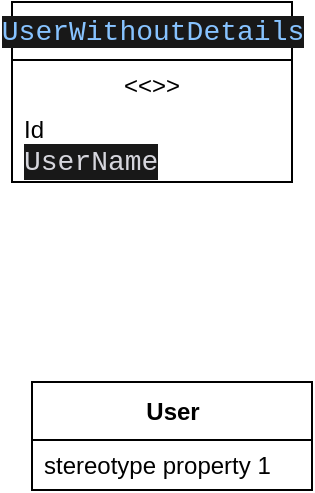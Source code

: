 <mxfile>
    <diagram id="kjqwGB3sROxfLEOw5SlI" name="User">
        <mxGraphModel dx="711" dy="934" grid="1" gridSize="10" guides="1" tooltips="1" connect="1" arrows="1" fold="1" page="1" pageScale="1" pageWidth="3300" pageHeight="4681" math="0" shadow="0">
            <root>
                <mxCell id="0"/>
                <mxCell id="1" parent="0"/>
                <mxCell id="2Hx9XVn4vdOJaAWrTyBz-1" value="User" style="swimlane;fontStyle=1;align=center;verticalAlign=middle;childLayout=stackLayout;horizontal=1;startSize=29;horizontalStack=0;resizeParent=1;resizeParentMax=0;resizeLast=0;collapsible=0;marginBottom=0;html=1;" parent="1" vertex="1">
                    <mxGeometry x="290" y="480" width="140" height="54" as="geometry"/>
                </mxCell>
                <mxCell id="2Hx9XVn4vdOJaAWrTyBz-2" value="stereotype property 1" style="text;html=1;strokeColor=none;fillColor=none;align=left;verticalAlign=middle;spacingLeft=4;spacingRight=4;overflow=hidden;rotatable=0;points=[[0,0.5],[1,0.5]];portConstraint=eastwest;" parent="2Hx9XVn4vdOJaAWrTyBz-1" vertex="1">
                    <mxGeometry y="29" width="140" height="25" as="geometry"/>
                </mxCell>
                <mxCell id="r6K45a8AbU5zm_etBLaT-1" value="&lt;span style=&quot;color: rgb(135, 195, 255); font-family: Consolas, &amp;quot;Courier New&amp;quot;, monospace; font-size: 14px; font-weight: 400; background-color: rgb(24, 24, 24);&quot;&gt;UserWithoutDetails&lt;/span&gt;" style="swimlane;fontStyle=1;align=center;verticalAlign=middle;childLayout=stackLayout;horizontal=1;startSize=29;horizontalStack=0;resizeParent=1;resizeParentMax=0;resizeLast=0;collapsible=0;marginBottom=0;html=1;" parent="1" vertex="1">
                    <mxGeometry x="280" y="290" width="140" height="90" as="geometry"/>
                </mxCell>
                <mxCell id="r6K45a8AbU5zm_etBLaT-2" value="&amp;lt;&amp;lt;&amp;gt;&amp;gt;" style="text;html=1;strokeColor=none;fillColor=none;align=center;verticalAlign=middle;spacingLeft=4;spacingRight=4;overflow=hidden;rotatable=0;points=[[0,0.5],[1,0.5]];portConstraint=eastwest;" parent="r6K45a8AbU5zm_etBLaT-1" vertex="1">
                    <mxGeometry y="29" width="140" height="25" as="geometry"/>
                </mxCell>
                <mxCell id="r6K45a8AbU5zm_etBLaT-3" value="Id&lt;br&gt;&lt;div style=&quot;color: rgb(214, 214, 221); background-color: rgb(24, 24, 24); font-family: Consolas, &amp;quot;Courier New&amp;quot;, monospace; font-size: 14px; line-height: 19px;&quot;&gt;UserName&lt;/div&gt;" style="text;html=1;strokeColor=none;fillColor=none;align=left;verticalAlign=middle;spacingLeft=4;spacingRight=4;overflow=hidden;rotatable=0;points=[[0,0.5],[1,0.5]];portConstraint=eastwest;" parent="r6K45a8AbU5zm_etBLaT-1" vertex="1">
                    <mxGeometry y="54" width="140" height="36" as="geometry"/>
                </mxCell>
            </root>
        </mxGraphModel>
    </diagram>
    <diagram id="a_t1gDNRHsaz_FpNm2xl" name="Organization">
        <mxGraphModel dx="763" dy="669" grid="1" gridSize="10" guides="1" tooltips="1" connect="1" arrows="1" fold="1" page="1" pageScale="1" pageWidth="3300" pageHeight="4681" math="0" shadow="0">
            <root>
                <mxCell id="0"/>
                <mxCell id="1" parent="0"/>
                <mxCell id="19" value="&lt;div style=&quot;color: rgb(214, 214, 221); background-color: rgb(24, 24, 24); font-family: Consolas, &amp;quot;Courier New&amp;quot;, monospace; font-weight: normal; font-size: 14px; line-height: 19px;&quot;&gt;&lt;span style=&quot;color: #87c3ff;&quot;&gt;OrganizationMembershipManager&lt;/span&gt;&lt;/div&gt;" style="swimlane;fontStyle=1;align=center;verticalAlign=middle;childLayout=stackLayout;horizontal=1;startSize=29;horizontalStack=0;resizeParent=1;resizeParentMax=0;resizeLast=0;collapsible=0;marginBottom=0;html=1;" parent="1" vertex="1">
                    <mxGeometry x="610" y="350" width="160" height="80" as="geometry"/>
                </mxCell>
                <mxCell id="20" value="&lt;div style=&quot;color: rgb(214, 214, 221); background-color: rgb(24, 24, 24); font-family: Consolas, &amp;quot;Courier New&amp;quot;, monospace; font-size: 14px; line-height: 19px;&quot;&gt;&lt;span style=&quot;color: #efb080;&quot;&gt;JoinAsync&lt;/span&gt;&lt;/div&gt;&lt;div style=&quot;color: rgb(214, 214, 221); background-color: rgb(24, 24, 24); font-family: Consolas, &amp;quot;Courier New&amp;quot;, monospace; font-size: 14px; line-height: 19px;&quot;&gt;&lt;div style=&quot;line-height: 19px;&quot;&gt;&lt;span style=&quot;color: #efb080;&quot;&gt;IsJoinedAsync&lt;/span&gt;&lt;/div&gt;&lt;/div&gt;" style="text;html=1;strokeColor=none;fillColor=none;align=left;verticalAlign=middle;spacingLeft=4;spacingRight=4;overflow=hidden;rotatable=0;points=[[0,0.5],[1,0.5]];portConstraint=eastwest;" parent="19" vertex="1">
                    <mxGeometry y="29" width="160" height="51" as="geometry"/>
                </mxCell>
                <mxCell id="xOTYMeT0zOCIHmv7LB-7-32" value="&lt;span style=&quot;color: rgb(135, 195, 255); font-family: Consolas, &amp;quot;Courier New&amp;quot;, monospace; font-size: 14px; font-weight: 400; background-color: rgb(24, 24, 24);&quot;&gt;OrganizationManager&lt;/span&gt;" style="swimlane;fontStyle=1;align=center;verticalAlign=middle;childLayout=stackLayout;horizontal=1;startSize=29;horizontalStack=0;resizeParent=1;resizeParentMax=0;resizeLast=0;collapsible=0;marginBottom=0;html=1;" parent="1" vertex="1">
                    <mxGeometry x="360" y="351" width="140" height="79" as="geometry"/>
                </mxCell>
                <mxCell id="xOTYMeT0zOCIHmv7LB-7-33" value="&amp;lt;&amp;lt;&lt;span style=&quot;color: rgb(239, 176, 128); background-color: rgb(24, 24, 24); font-family: Consolas, &amp;quot;Courier New&amp;quot;, monospace; font-size: 14px;&quot;&gt;DomainService&lt;/span&gt;&lt;span style=&quot;background-color: initial;&quot;&gt;&amp;gt;&amp;gt;&lt;/span&gt;" style="text;html=1;strokeColor=none;fillColor=none;align=center;verticalAlign=middle;spacingLeft=4;spacingRight=4;overflow=hidden;rotatable=0;points=[[0,0.5],[1,0.5]];portConstraint=eastwest;" parent="xOTYMeT0zOCIHmv7LB-7-32" vertex="1">
                    <mxGeometry y="29" width="140" height="25" as="geometry"/>
                </mxCell>
                <mxCell id="xOTYMeT0zOCIHmv7LB-7-34" value="&lt;span style=&quot;color: rgb(239, 176, 128); font-family: Consolas, &amp;quot;Courier New&amp;quot;, monospace; font-size: 14px; background-color: rgb(24, 24, 24);&quot;&gt;CreateAsync&lt;/span&gt;" style="text;html=1;strokeColor=none;fillColor=none;align=left;verticalAlign=middle;spacingLeft=4;spacingRight=4;overflow=hidden;rotatable=0;points=[[0,0.5],[1,0.5]];portConstraint=eastwest;" parent="xOTYMeT0zOCIHmv7LB-7-32" vertex="1">
                    <mxGeometry y="54" width="140" height="25" as="geometry"/>
                </mxCell>
                <mxCell id="xOTYMeT0zOCIHmv7LB-7-35" value="&lt;span style=&quot;color: rgb(239, 176, 128); font-family: Consolas, &amp;quot;Courier New&amp;quot;, monospace; font-size: 14px; font-weight: 400; background-color: rgb(24, 24, 24);&quot;&gt;Organization&lt;/span&gt;" style="swimlane;fontStyle=1;align=center;verticalAlign=middle;childLayout=stackLayout;horizontal=1;startSize=29;horizontalStack=0;resizeParent=1;resizeParentMax=0;resizeLast=0;collapsible=0;marginBottom=0;html=1;" parent="1" vertex="1">
                    <mxGeometry x="320" y="650" width="240" height="100" as="geometry"/>
                </mxCell>
                <mxCell id="xOTYMeT0zOCIHmv7LB-7-36" value="&amp;lt;&amp;lt;&lt;span style=&quot;font-family: Consolas, &amp;quot;Courier New&amp;quot;, monospace; font-size: 14px; color: rgb(239, 176, 128);&quot;&gt;FullAuditedAggregateRoot&lt;/span&gt;&lt;span style=&quot;background-color: rgb(24, 24, 24); color: rgb(214, 214, 221); font-family: Consolas, &amp;quot;Courier New&amp;quot;, monospace; font-size: 14px;&quot;&gt;&amp;lt;&lt;/span&gt;&lt;span style=&quot;font-family: Consolas, &amp;quot;Courier New&amp;quot;, monospace; font-size: 14px; color: rgb(239, 176, 128);&quot;&gt;Guid&lt;/span&gt;&lt;span style=&quot;background-color: rgb(24, 24, 24); color: rgb(214, 214, 221); font-family: Consolas, &amp;quot;Courier New&amp;quot;, monospace; font-size: 14px;&quot;&gt;&amp;gt;&lt;/span&gt;&lt;span style=&quot;background-color: initial;&quot;&gt;&amp;gt;&amp;gt;&lt;/span&gt;" style="text;html=1;strokeColor=none;fillColor=none;align=center;verticalAlign=middle;spacingLeft=4;spacingRight=4;overflow=hidden;rotatable=0;points=[[0,0.5],[1,0.5]];portConstraint=eastwest;" parent="xOTYMeT0zOCIHmv7LB-7-35" vertex="1">
                    <mxGeometry y="29" width="240" height="25" as="geometry"/>
                </mxCell>
                <mxCell id="xOTYMeT0zOCIHmv7LB-7-37" value="&lt;div style=&quot;color: rgb(214, 214, 221); font-family: Consolas, &amp;quot;Courier New&amp;quot;, monospace; font-size: 14px; line-height: 19px;&quot;&gt;&lt;span style=&quot;color: rgb(239, 176, 128);&quot;&gt;Guid&lt;/span&gt;&amp;nbsp;OwnerUserId&lt;/div&gt;&lt;div style=&quot;color: rgb(214, 214, 221); font-family: Consolas, &amp;quot;Courier New&amp;quot;, monospace; font-size: 14px; line-height: 19px;&quot;&gt;&lt;div style=&quot;line-height: 19px;&quot;&gt;&lt;span style=&quot;color: rgb(239, 176, 128);&quot;&gt;OrganizationPlanType&lt;/span&gt;&amp;nbsp;PlanType&lt;/div&gt;&lt;/div&gt;" style="text;html=1;strokeColor=none;fillColor=none;align=left;verticalAlign=middle;spacingLeft=4;spacingRight=4;overflow=hidden;rotatable=0;points=[[0,0.5],[1,0.5]];portConstraint=eastwest;" parent="xOTYMeT0zOCIHmv7LB-7-35" vertex="1">
                    <mxGeometry y="54" width="240" height="46" as="geometry"/>
                </mxCell>
                <mxCell id="xOTYMeT0zOCIHmv7LB-7-38" value="&lt;span style=&quot;color: rgb(135, 195, 255); font-family: Consolas, &amp;quot;Courier New&amp;quot;, monospace; font-size: 14px; font-weight: 400; background-color: rgb(24, 24, 24);&quot;&gt;OrganizationMembershipChangedEventHandler&lt;/span&gt;" style="swimlane;fontStyle=1;align=center;verticalAlign=middle;childLayout=stackLayout;horizontal=1;startSize=29;horizontalStack=0;resizeParent=1;resizeParentMax=0;resizeLast=0;collapsible=0;marginBottom=0;html=1;" parent="1" vertex="1">
                    <mxGeometry x="290" y="500" width="280" height="79" as="geometry"/>
                </mxCell>
                <mxCell id="xOTYMeT0zOCIHmv7LB-7-39" value="&amp;lt;&amp;lt;&lt;span style=&quot;color: rgb(239, 176, 128); background-color: rgb(24, 24, 24); font-family: Consolas, &amp;quot;Courier New&amp;quot;, monospace; font-size: 14px;&quot;&gt;ITransientDependency&lt;/span&gt;&lt;span style=&quot;background-color: initial;&quot;&gt;&amp;gt;&amp;gt;&lt;/span&gt;" style="text;html=1;strokeColor=none;fillColor=none;align=center;verticalAlign=middle;spacingLeft=4;spacingRight=4;overflow=hidden;rotatable=0;points=[[0,0.5],[1,0.5]];portConstraint=eastwest;" parent="xOTYMeT0zOCIHmv7LB-7-38" vertex="1">
                    <mxGeometry y="29" width="280" height="25" as="geometry"/>
                </mxCell>
                <mxCell id="xOTYMeT0zOCIHmv7LB-7-40" value="stereotype property 1" style="text;html=1;strokeColor=none;fillColor=none;align=left;verticalAlign=middle;spacingLeft=4;spacingRight=4;overflow=hidden;rotatable=0;points=[[0,0.5],[1,0.5]];portConstraint=eastwest;" parent="xOTYMeT0zOCIHmv7LB-7-38" vertex="1">
                    <mxGeometry y="54" width="280" height="25" as="geometry"/>
                </mxCell>
                <mxCell id="xOTYMeT0zOCIHmv7LB-7-41" value="&lt;span style=&quot;color: rgb(135, 195, 255); font-family: Consolas, &amp;quot;Courier New&amp;quot;, monospace; font-size: 14px; font-weight: 400; background-color: rgb(24, 24, 24);&quot;&gt;OrganizationMembership&lt;/span&gt;" style="swimlane;fontStyle=1;align=center;verticalAlign=middle;childLayout=stackLayout;horizontal=1;startSize=29;horizontalStack=0;resizeParent=1;resizeParentMax=0;resizeLast=0;collapsible=0;marginBottom=0;html=1;" parent="1" vertex="1">
                    <mxGeometry x="630" y="650" width="190" height="100" as="geometry"/>
                </mxCell>
                <mxCell id="xOTYMeT0zOCIHmv7LB-7-42" value="&amp;lt;&amp;lt;&lt;span style=&quot;font-family: Consolas, &amp;quot;Courier New&amp;quot;, monospace; font-size: 14px; color: rgb(239, 176, 128);&quot;&gt;CreationAuditedAggregateRoot&lt;/span&gt;&lt;span style=&quot;background-color: rgb(24, 24, 24); color: rgb(214, 214, 221); font-family: Consolas, &amp;quot;Courier New&amp;quot;, monospace; font-size: 14px;&quot;&gt;&amp;lt;&lt;/span&gt;&lt;span style=&quot;font-family: Consolas, &amp;quot;Courier New&amp;quot;, monospace; font-size: 14px; color: rgb(239, 176, 128);&quot;&gt;Guid&lt;/span&gt;&lt;span style=&quot;background-color: rgb(24, 24, 24); color: rgb(214, 214, 221); font-family: Consolas, &amp;quot;Courier New&amp;quot;, monospace; font-size: 14px;&quot;&gt;&amp;gt;&lt;/span&gt;&lt;span style=&quot;background-color: initial;&quot;&gt;&amp;gt;&amp;gt;&lt;/span&gt;" style="text;html=1;strokeColor=none;fillColor=none;align=center;verticalAlign=middle;spacingLeft=4;spacingRight=4;overflow=hidden;rotatable=0;points=[[0,0.5],[1,0.5]];portConstraint=eastwest;" parent="xOTYMeT0zOCIHmv7LB-7-41" vertex="1">
                    <mxGeometry y="29" width="190" height="25" as="geometry"/>
                </mxCell>
                <mxCell id="xOTYMeT0zOCIHmv7LB-7-43" value="&lt;div style=&quot;color: rgb(214, 214, 221); background-color: rgb(24, 24, 24); font-family: Consolas, &amp;quot;Courier New&amp;quot;, monospace; font-size: 14px; line-height: 19px;&quot;&gt;OrganizationId&lt;/div&gt;&lt;div style=&quot;color: rgb(214, 214, 221); background-color: rgb(24, 24, 24); font-family: Consolas, &amp;quot;Courier New&amp;quot;, monospace; font-size: 14px; line-height: 19px;&quot;&gt;&lt;div style=&quot;line-height: 19px;&quot;&gt;UserId&lt;/div&gt;&lt;/div&gt;" style="text;html=1;strokeColor=none;fillColor=none;align=left;verticalAlign=middle;spacingLeft=4;spacingRight=4;overflow=hidden;rotatable=0;points=[[0,0.5],[1,0.5]];portConstraint=eastwest;" parent="xOTYMeT0zOCIHmv7LB-7-41" vertex="1">
                    <mxGeometry y="54" width="190" height="46" as="geometry"/>
                </mxCell>
                <mxCell id="xOTYMeT0zOCIHmv7LB-7-44" value="&lt;span style=&quot;color: rgb(135, 195, 255); font-family: Consolas, &amp;quot;Courier New&amp;quot;, monospace; font-size: 14px; font-weight: 400; background-color: rgb(24, 24, 24);&quot;&gt;OrganizationMemberWithDetails&lt;/span&gt;" style="swimlane;fontStyle=1;align=center;verticalAlign=middle;childLayout=stackLayout;horizontal=1;startSize=29;horizontalStack=0;resizeParent=1;resizeParentMax=0;resizeLast=0;collapsible=0;marginBottom=0;html=1;" parent="1" vertex="1">
                    <mxGeometry x="635" y="517.5" width="180" height="79" as="geometry"/>
                </mxCell>
                <mxCell id="xOTYMeT0zOCIHmv7LB-7-45" value="&amp;lt;&amp;lt;&lt;span style=&quot;font-family: Consolas, &amp;quot;Courier New&amp;quot;, monospace; font-size: 14px; color: rgb(239, 176, 128);&quot;&gt;Entity&lt;/span&gt;&lt;span style=&quot;background-color: rgb(24, 24, 24); color: rgb(214, 214, 221); font-family: Consolas, &amp;quot;Courier New&amp;quot;, monospace; font-size: 14px;&quot;&gt;&amp;lt;&lt;/span&gt;&lt;span style=&quot;font-family: Consolas, &amp;quot;Courier New&amp;quot;, monospace; font-size: 14px; color: rgb(239, 176, 128);&quot;&gt;Guid&lt;/span&gt;&lt;span style=&quot;background-color: rgb(24, 24, 24); color: rgb(214, 214, 221); font-family: Consolas, &amp;quot;Courier New&amp;quot;, monospace; font-size: 14px;&quot;&gt;&amp;gt;&lt;/span&gt;&lt;span style=&quot;background-color: initial;&quot;&gt;&amp;gt;&amp;gt;&lt;/span&gt;" style="text;html=1;strokeColor=none;fillColor=none;align=center;verticalAlign=middle;spacingLeft=4;spacingRight=4;overflow=hidden;rotatable=0;points=[[0,0.5],[1,0.5]];portConstraint=eastwest;" parent="xOTYMeT0zOCIHmv7LB-7-44" vertex="1">
                    <mxGeometry y="29" width="180" height="25" as="geometry"/>
                </mxCell>
                <mxCell id="xOTYMeT0zOCIHmv7LB-7-46" value="stereotype property 1" style="text;html=1;strokeColor=none;fillColor=none;align=left;verticalAlign=middle;spacingLeft=4;spacingRight=4;overflow=hidden;rotatable=0;points=[[0,0.5],[1,0.5]];portConstraint=eastwest;" parent="xOTYMeT0zOCIHmv7LB-7-44" vertex="1">
                    <mxGeometry y="54" width="180" height="25" as="geometry"/>
                </mxCell>
                <mxCell id="xOTYMeT0zOCIHmv7LB-7-48" value="&lt;span style=&quot;color: rgb(239, 176, 128); font-family: Consolas, &amp;quot;Courier New&amp;quot;, monospace; font-size: 14px; font-weight: 400; background-color: rgb(24, 24, 24);&quot;&gt;IOrganizationMembershipRepository&lt;/span&gt;" style="swimlane;fontStyle=1;align=center;verticalAlign=middle;childLayout=stackLayout;horizontal=1;startSize=29;horizontalStack=0;resizeParent=1;resizeParentMax=0;resizeLast=0;collapsible=0;marginBottom=0;html=1;" parent="1" vertex="1">
                    <mxGeometry x="520" y="950" width="140" height="79" as="geometry"/>
                </mxCell>
                <mxCell id="xOTYMeT0zOCIHmv7LB-7-49" value="&amp;lt;&amp;lt;&lt;span style=&quot;font-family: Consolas, &amp;quot;Courier New&amp;quot;, monospace; font-size: 14px; color: rgb(239, 176, 128);&quot;&gt;IRepository&lt;/span&gt;&lt;span style=&quot;background-color: rgb(24, 24, 24); color: rgb(214, 214, 221); font-family: Consolas, &amp;quot;Courier New&amp;quot;, monospace; font-size: 14px;&quot;&gt;&amp;lt;&lt;/span&gt;&lt;span style=&quot;font-family: Consolas, &amp;quot;Courier New&amp;quot;, monospace; font-size: 14px; color: rgb(239, 176, 128);&quot;&gt;OrganizationMembership&lt;/span&gt;&lt;span style=&quot;background-color: rgb(24, 24, 24); color: rgb(214, 214, 221); font-family: Consolas, &amp;quot;Courier New&amp;quot;, monospace; font-size: 14px;&quot;&gt;, &lt;/span&gt;&lt;span style=&quot;font-family: Consolas, &amp;quot;Courier New&amp;quot;, monospace; font-size: 14px; color: rgb(239, 176, 128);&quot;&gt;Guid&lt;/span&gt;&lt;span style=&quot;background-color: rgb(24, 24, 24); color: rgb(214, 214, 221); font-family: Consolas, &amp;quot;Courier New&amp;quot;, monospace; font-size: 14px;&quot;&gt;&amp;gt;&lt;/span&gt;&lt;span style=&quot;background-color: initial;&quot;&gt;&amp;gt;&amp;gt;&lt;/span&gt;" style="text;html=1;strokeColor=none;fillColor=none;align=center;verticalAlign=middle;spacingLeft=4;spacingRight=4;overflow=hidden;rotatable=0;points=[[0,0.5],[1,0.5]];portConstraint=eastwest;" parent="xOTYMeT0zOCIHmv7LB-7-48" vertex="1">
                    <mxGeometry y="29" width="140" height="25" as="geometry"/>
                </mxCell>
                <mxCell id="xOTYMeT0zOCIHmv7LB-7-50" value="&lt;div style=&quot;color: rgb(214, 214, 221); background-color: rgb(24, 24, 24); font-family: Consolas, &amp;quot;Courier New&amp;quot;, monospace; font-size: 14px; line-height: 19px;&quot;&gt;&lt;span style=&quot;color: rgb(239, 176, 128);&quot;&gt;GetMemberListAsync&lt;/span&gt;&lt;/div&gt;&lt;div&gt;&lt;span style=&quot;color: rgb(239, 176, 128);&quot;&gt;&lt;br&gt;&lt;/span&gt;&lt;/div&gt;" style="text;html=1;strokeColor=none;fillColor=none;align=left;verticalAlign=middle;spacingLeft=4;spacingRight=4;overflow=hidden;rotatable=0;points=[[0,0.5],[1,0.5]];portConstraint=eastwest;" parent="xOTYMeT0zOCIHmv7LB-7-48" vertex="1">
                    <mxGeometry y="54" width="140" height="25" as="geometry"/>
                </mxCell>
                <mxCell id="pucY9gG1MF8T4s6Rqlj4-20" value="&lt;div style=&quot;color: rgb(214, 214, 221); background-color: rgb(24, 24, 24); font-family: Consolas, &amp;quot;Courier New&amp;quot;, monospace; font-weight: normal; font-size: 14px; line-height: 19px;&quot;&gt;&lt;div style=&quot;line-height: 19px;&quot;&gt;&lt;span style=&quot;color: #efb080;&quot;&gt;IOrganizationAppService&lt;/span&gt;&lt;/div&gt;&lt;/div&gt;" style="swimlane;fontStyle=1;align=center;verticalAlign=middle;childLayout=stackLayout;horizontal=1;startSize=29;horizontalStack=0;resizeParent=1;resizeParentMax=0;resizeLast=0;collapsible=0;marginBottom=0;html=1;" parent="1" vertex="1">
                    <mxGeometry y="60" width="670" height="210" as="geometry"/>
                </mxCell>
                <mxCell id="pucY9gG1MF8T4s6Rqlj4-21" value="&amp;lt;&amp;lt;&lt;span style=&quot;color: rgb(239, 176, 128); background-color: rgb(24, 24, 24); font-family: Consolas, &amp;quot;Courier New&amp;quot;, monospace; font-size: 14px;&quot;&gt;IApplicationService&lt;/span&gt;&lt;span style=&quot;background-color: initial;&quot;&gt;&amp;gt;&amp;gt;&lt;/span&gt;" style="text;html=1;strokeColor=none;fillColor=none;align=center;verticalAlign=middle;spacingLeft=4;spacingRight=4;overflow=hidden;rotatable=0;points=[[0,0.5],[1,0.5]];portConstraint=eastwest;" parent="pucY9gG1MF8T4s6Rqlj4-20" vertex="1">
                    <mxGeometry y="29" width="670" height="25" as="geometry"/>
                </mxCell>
                <mxCell id="pucY9gG1MF8T4s6Rqlj4-22" value="&lt;div style=&quot;color: rgb(214, 214, 221); background-color: rgb(24, 24, 24); font-family: Consolas, &amp;quot;Courier New&amp;quot;, monospace; font-size: 14px; line-height: 19px;&quot;&gt;&lt;div&gt;&lt;span style=&quot;color: #efb080;&quot;&gt;Task&lt;/span&gt;&amp;lt;&lt;span style=&quot;color: #efb080;&quot;&gt;OrganizationDto&lt;/span&gt;&amp;gt; &lt;span style=&quot;color: #efb080;&quot;&gt;CreateAsync&lt;/span&gt;(&lt;span style=&quot;color: #efb080;&quot;&gt;CreateOrganizationDto&lt;/span&gt; input);&lt;/div&gt;&lt;div&gt;&lt;span style=&quot;color: #efb080;&quot;&gt;Task&lt;/span&gt;&amp;lt;&lt;span style=&quot;color: #efb080;&quot;&gt;PagedResultDto&lt;/span&gt;&amp;lt;&lt;span style=&quot;color: #efb080;&quot;&gt;OrganizationInListDto&lt;/span&gt;&amp;gt;&amp;gt; &lt;span style=&quot;color: #efb080;&quot;&gt;GetListAsync&lt;/span&gt;(&lt;span style=&quot;color: #efb080;&quot;&gt;OrganizationListFilterDto&lt;/span&gt; input);&lt;/div&gt;&lt;div&gt;&lt;span style=&quot;color: #efb080;&quot;&gt;Task&lt;/span&gt;&amp;lt;&lt;span style=&quot;color: #efb080;&quot;&gt;OrganizationProfileDto&lt;/span&gt;&amp;gt; &lt;span style=&quot;color: #efb080;&quot;&gt;GetProfileAsync&lt;/span&gt;(&lt;span style=&quot;color: #83d6c5;&quot;&gt;string&lt;/span&gt; name);&lt;/div&gt;&lt;div&gt;&lt;span style=&quot;color: #efb080;&quot;&gt;Task&lt;/span&gt;&amp;lt;&lt;span style=&quot;color: #efb080;&quot;&gt;ListResultDto&lt;/span&gt;&amp;lt;&lt;span style=&quot;color: #efb080;&quot;&gt;OrganizationInListDto&lt;/span&gt;&amp;gt;&amp;gt; &lt;span style=&quot;color: #efb080;&quot;&gt;GetOrganizationsByUserIdAsync&lt;/span&gt;(&lt;span style=&quot;color: #efb080;&quot;&gt;Guid&lt;/span&gt; userId);&lt;/div&gt;&lt;div&gt;&lt;span style=&quot;color: #efb080;&quot;&gt;Task&lt;/span&gt;&amp;lt;&lt;span style=&quot;color: #83d6c5;&quot;&gt;bool&lt;/span&gt;&amp;gt; &lt;span style=&quot;color: #efb080;&quot;&gt;IsOrganizationOwnerAsync&lt;/span&gt;(&lt;span style=&quot;color: #efb080;&quot;&gt;Guid&lt;/span&gt; organizationId);&lt;/div&gt;&lt;div&gt;&lt;span style=&quot;color: #efb080;&quot;&gt;Task&lt;/span&gt; &lt;span style=&quot;color: #efb080;&quot;&gt;UpdateAsync&lt;/span&gt;(&lt;span style=&quot;color: #efb080;&quot;&gt;Guid&lt;/span&gt; id, &lt;span style=&quot;color: #efb080;&quot;&gt;UpdateOrganizationDto&lt;/span&gt; input);&lt;/div&gt;&lt;div&gt;&lt;span style=&quot;color: #efb080;&quot;&gt;Task&lt;/span&gt;&amp;lt;&lt;span style=&quot;color: #efb080;&quot;&gt;IRemoteStreamContent&lt;/span&gt;&amp;gt; &lt;span style=&quot;color: #efb080;&quot;&gt;GetProfilePictureAsync&lt;/span&gt;(&lt;span style=&quot;color: #efb080;&quot;&gt;Guid&lt;/span&gt; id);&amp;nbsp; &amp;nbsp; &amp;nbsp; &amp;nbsp;&lt;/div&gt;&lt;div&gt;&lt;span style=&quot;color: #efb080;&quot;&gt;Task&lt;/span&gt;&amp;lt;&lt;span style=&quot;color: #efb080;&quot;&gt;List&lt;/span&gt;&amp;lt;&lt;span style=&quot;color: #efb080;&quot;&gt;PlanInfoDefinitionDto&lt;/span&gt;&amp;gt;&amp;gt; &lt;span style=&quot;color: #efb080;&quot;&gt;GetPlanInfosAsync&lt;/span&gt;();&lt;/div&gt;&lt;/div&gt;" style="text;html=1;strokeColor=none;fillColor=none;align=left;verticalAlign=middle;spacingLeft=4;spacingRight=4;overflow=hidden;rotatable=0;points=[[0,0.5],[1,0.5]];portConstraint=eastwest;" parent="pucY9gG1MF8T4s6Rqlj4-20" vertex="1">
                    <mxGeometry y="54" width="670" height="156" as="geometry"/>
                </mxCell>
                <mxCell id="pucY9gG1MF8T4s6Rqlj4-23" value="&lt;div style=&quot;color: rgb(214, 214, 221); background-color: rgb(24, 24, 24); font-family: Consolas, &amp;quot;Courier New&amp;quot;, monospace; font-weight: normal; font-size: 14px; line-height: 19px;&quot;&gt;&lt;span style=&quot;color: #efb080;&quot;&gt;IOrganizationMembershipAppService&lt;/span&gt;&lt;/div&gt;" style="swimlane;fontStyle=1;align=center;verticalAlign=middle;childLayout=stackLayout;horizontal=1;startSize=29;horizontalStack=0;resizeParent=1;resizeParentMax=0;resizeLast=0;collapsible=0;marginBottom=0;html=1;" parent="1" vertex="1">
                    <mxGeometry x="800" y="114" width="440" height="150" as="geometry"/>
                </mxCell>
                <mxCell id="pucY9gG1MF8T4s6Rqlj4-24" value="&amp;lt;&amp;lt;&lt;span style=&quot;color: rgb(239, 176, 128); background-color: rgb(24, 24, 24); font-family: Consolas, &amp;quot;Courier New&amp;quot;, monospace; font-size: 14px;&quot;&gt;IApplicationService&lt;/span&gt;&lt;span style=&quot;background-color: initial;&quot;&gt;&amp;gt;&amp;gt;&lt;/span&gt;" style="text;html=1;strokeColor=none;fillColor=none;align=center;verticalAlign=middle;spacingLeft=4;spacingRight=4;overflow=hidden;rotatable=0;points=[[0,0.5],[1,0.5]];portConstraint=eastwest;" parent="pucY9gG1MF8T4s6Rqlj4-23" vertex="1">
                    <mxGeometry y="29" width="440" height="25" as="geometry"/>
                </mxCell>
                <mxCell id="pucY9gG1MF8T4s6Rqlj4-25" value="&lt;div style=&quot;color: rgb(214, 214, 221); background-color: rgb(24, 24, 24); font-family: Consolas, &amp;quot;Courier New&amp;quot;, monospace; font-size: 14px; line-height: 19px;&quot;&gt;&lt;div&gt;&lt;span style=&quot;color: #efb080;&quot;&gt;Task&lt;/span&gt; &lt;span style=&quot;color: #efb080;&quot;&gt;JoinAsync&lt;/span&gt;(&lt;span style=&quot;color: #efb080;&quot;&gt;Guid&lt;/span&gt; organizationId);&lt;/div&gt;&lt;div&gt;&lt;span style=&quot;color: #efb080;&quot;&gt;Task&lt;/span&gt; &lt;span style=&quot;color: #efb080;&quot;&gt;LeaveAsync&lt;/span&gt;(&lt;span style=&quot;color: #efb080;&quot;&gt;Guid&lt;/span&gt; organizationId);&lt;/div&gt;&lt;div&gt;&lt;span style=&quot;color: #efb080;&quot;&gt;Task&lt;/span&gt;&amp;lt;&lt;span style=&quot;color: #83d6c5;&quot;&gt;bool&lt;/span&gt;&amp;gt; &lt;span style=&quot;color: #efb080;&quot;&gt;IsJoinedAsync&lt;/span&gt;(&lt;span style=&quot;color: #efb080;&quot;&gt;Guid&lt;/span&gt; organizationId);&lt;/div&gt;&lt;div&gt;&lt;span style=&quot;color: #efb080;&quot;&gt;Task&lt;/span&gt;&amp;lt;&lt;span style=&quot;color: #efb080;&quot;&gt;PagedResultDto&lt;/span&gt;&amp;lt;&lt;span style=&quot;color: #efb080;&quot;&gt;OrganizationMemberDto&lt;/span&gt;&amp;gt;&amp;gt; &lt;span style=&quot;color: #efb080;&quot;&gt;GetMembersAsync&lt;/span&gt;(&lt;span style=&quot;color: #efb080;&quot;&gt;OrganizationMemberListFilterDto&lt;/span&gt; input);&lt;/div&gt;&lt;/div&gt;" style="text;html=1;strokeColor=none;fillColor=none;align=left;verticalAlign=middle;spacingLeft=4;spacingRight=4;overflow=hidden;rotatable=0;points=[[0,0.5],[1,0.5]];portConstraint=eastwest;" parent="pucY9gG1MF8T4s6Rqlj4-23" vertex="1">
                    <mxGeometry y="54" width="440" height="96" as="geometry"/>
                </mxCell>
            </root>
        </mxGraphModel>
    </diagram>
    <diagram id="WDX0EDaL4p_hIo7CYBMG" name="Event">
        <mxGraphModel dx="763" dy="669" grid="1" gridSize="10" guides="1" tooltips="1" connect="1" arrows="1" fold="1" page="1" pageScale="1" pageWidth="3300" pageHeight="4681" math="0" shadow="0">
            <root>
                <mxCell id="0"/>
                <mxCell id="1" parent="0"/>
                <mxCell id="ZlgSIY0GweZU1nGN7Hba-15" value="&lt;div style=&quot;color: rgb(214, 214, 221); background-color: rgb(24, 24, 24); font-family: Consolas, &amp;quot;Courier New&amp;quot;, monospace; font-weight: normal; font-size: 14px; line-height: 19px;&quot;&gt;&lt;span style=&quot;color: #87c3ff;&quot;&gt;Speaker&lt;/span&gt;&lt;/div&gt;" style="swimlane;fontStyle=1;align=center;verticalAlign=middle;childLayout=stackLayout;horizontal=1;startSize=29;horizontalStack=0;resizeParent=1;resizeParentMax=0;resizeLast=0;collapsible=0;marginBottom=0;html=1;" parent="1" vertex="1">
                    <mxGeometry x="660" y="730" width="290" height="100" as="geometry"/>
                </mxCell>
                <mxCell id="ZlgSIY0GweZU1nGN7Hba-16" value="&amp;lt;&amp;lt;&lt;span style=&quot;color: rgb(239, 176, 128); background-color: rgb(24, 24, 24); font-family: Consolas, &amp;quot;Courier New&amp;quot;, monospace; font-size: 14px;&quot;&gt;Entity&lt;/span&gt;&lt;span style=&quot;background-color: initial;&quot;&gt;&amp;gt;&amp;gt;&lt;/span&gt;" style="text;html=1;strokeColor=none;fillColor=none;align=center;verticalAlign=middle;spacingLeft=4;spacingRight=4;overflow=hidden;rotatable=0;points=[[0,0.5],[1,0.5]];portConstraint=eastwest;" parent="ZlgSIY0GweZU1nGN7Hba-15" vertex="1">
                    <mxGeometry y="29" width="290" height="25" as="geometry"/>
                </mxCell>
                <mxCell id="ZlgSIY0GweZU1nGN7Hba-17" value="&lt;div style=&quot;color: rgb(214, 214, 221); background-color: rgb(24, 24, 24); font-family: Consolas, &amp;quot;Courier New&amp;quot;, monospace; font-size: 14px; line-height: 19px;&quot;&gt;&lt;div&gt;&lt;span style=&quot;color: #efb080;&quot;&gt;Guid&lt;/span&gt; SessionId { &lt;span style=&quot;color: #82d2ce;&quot;&gt;get&lt;/span&gt;; &lt;span style=&quot;color: #82d2ce;&quot;&gt;private&lt;/span&gt; &lt;span style=&quot;color: #82d2ce;&quot;&gt;set&lt;/span&gt;; }&amp;nbsp; &amp;nbsp; &amp;nbsp; &amp;nbsp;&lt;/div&gt;&lt;div&gt;&lt;span style=&quot;color: #efb080;&quot;&gt;Guid&lt;/span&gt; UserId { &lt;span style=&quot;color: #82d2ce;&quot;&gt;get&lt;/span&gt;; &lt;span style=&quot;color: #82d2ce;&quot;&gt;private&lt;/span&gt; &lt;span style=&quot;color: #82d2ce;&quot;&gt;set&lt;/span&gt;; }&lt;/div&gt;&lt;/div&gt;" style="text;html=1;strokeColor=none;fillColor=none;align=left;verticalAlign=middle;spacingLeft=4;spacingRight=4;overflow=hidden;rotatable=0;points=[[0,0.5],[1,0.5]];portConstraint=eastwest;" parent="ZlgSIY0GweZU1nGN7Hba-15" vertex="1">
                    <mxGeometry y="54" width="290" height="46" as="geometry"/>
                </mxCell>
                <mxCell id="ZlgSIY0GweZU1nGN7Hba-18" value="&lt;div style=&quot;color: rgb(214, 214, 221); background-color: rgb(24, 24, 24); font-family: Consolas, &amp;quot;Courier New&amp;quot;, monospace; font-weight: normal; font-size: 14px; line-height: 19px;&quot;&gt;&lt;span style=&quot;color: #87c3ff;&quot;&gt;Track&lt;/span&gt;&lt;/div&gt;" style="swimlane;fontStyle=1;align=center;verticalAlign=middle;childLayout=stackLayout;horizontal=1;startSize=29;horizontalStack=0;resizeParent=1;resizeParentMax=0;resizeLast=0;collapsible=0;marginBottom=0;html=1;" parent="1" vertex="1">
                    <mxGeometry x="670" y="330" width="240" height="170" as="geometry"/>
                </mxCell>
                <mxCell id="ZlgSIY0GweZU1nGN7Hba-19" value="&amp;lt;&amp;lt;&lt;span style=&quot;font-family: Consolas, &amp;quot;Courier New&amp;quot;, monospace; font-size: 14px; color: rgb(239, 176, 128);&quot;&gt;Entity&lt;/span&gt;&lt;span style=&quot;background-color: rgb(24, 24, 24); color: rgb(214, 214, 221); font-family: Consolas, &amp;quot;Courier New&amp;quot;, monospace; font-size: 14px;&quot;&gt;&amp;lt;&lt;/span&gt;&lt;span style=&quot;font-family: Consolas, &amp;quot;Courier New&amp;quot;, monospace; font-size: 14px; color: rgb(239, 176, 128);&quot;&gt;Guid&lt;/span&gt;&lt;span style=&quot;background-color: rgb(24, 24, 24); color: rgb(214, 214, 221); font-family: Consolas, &amp;quot;Courier New&amp;quot;, monospace; font-size: 14px;&quot;&gt;&amp;gt;&lt;/span&gt;&lt;span style=&quot;background-color: initial;&quot;&gt;&amp;gt;&amp;gt;&lt;/span&gt;" style="text;html=1;strokeColor=none;fillColor=none;align=center;verticalAlign=middle;spacingLeft=4;spacingRight=4;overflow=hidden;rotatable=0;points=[[0,0.5],[1,0.5]];portConstraint=eastwest;" parent="ZlgSIY0GweZU1nGN7Hba-18" vertex="1">
                    <mxGeometry y="29" width="240" height="25" as="geometry"/>
                </mxCell>
                <mxCell id="ZlgSIY0GweZU1nGN7Hba-20" value="&lt;div style=&quot;color: rgb(214, 214, 221); background-color: rgb(24, 24, 24); font-family: Consolas, &amp;quot;Courier New&amp;quot;, monospace; font-size: 14px; line-height: 19px;&quot;&gt;&lt;div&gt;&lt;span style=&quot;color: #efb080;&quot;&gt;Guid&lt;/span&gt; EventId&amp;nbsp; &amp;nbsp; &amp;nbsp; &amp;nbsp;&amp;nbsp;&lt;/div&gt;&lt;div&gt;&lt;span style=&quot;color: #efb080;&quot;&gt;ICollection&lt;/span&gt;&amp;lt;&lt;span style=&quot;color: #efb080;&quot;&gt;Session&lt;/span&gt;&amp;gt; Sessions&lt;/div&gt;&lt;div&gt;&lt;br&gt;&lt;/div&gt;&lt;div&gt;&lt;div style=&quot;line-height: 19px;&quot;&gt;&lt;span style=&quot;color: #efb080;&quot;&gt;Track&lt;/span&gt; &lt;span style=&quot;color: #efb080;&quot;&gt;AddSession&lt;/span&gt;&lt;/div&gt;&lt;/div&gt;&lt;div style=&quot;line-height: 19px;&quot;&gt;&lt;div style=&quot;line-height: 19px;&quot;&gt;&lt;span style=&quot;color: #efb080;&quot;&gt;Track&lt;/span&gt; &lt;span style=&quot;color: #efb080;&quot;&gt;UpdateSession&lt;/span&gt;&lt;/div&gt;&lt;div style=&quot;line-height: 19px;&quot;&gt;&lt;div style=&quot;line-height: 19px;&quot;&gt;&lt;span style=&quot;color: #efb080;&quot;&gt;Track&lt;/span&gt; &lt;span style=&quot;color: #efb080;&quot;&gt;RemoveSession&lt;/span&gt;&lt;/div&gt;&lt;/div&gt;&lt;/div&gt;&lt;/div&gt;" style="text;html=1;strokeColor=none;fillColor=none;align=left;verticalAlign=middle;spacingLeft=4;spacingRight=4;overflow=hidden;rotatable=0;points=[[0,0.5],[1,0.5]];portConstraint=eastwest;" parent="ZlgSIY0GweZU1nGN7Hba-18" vertex="1">
                    <mxGeometry y="54" width="240" height="116" as="geometry"/>
                </mxCell>
                <mxCell id="ZlgSIY0GweZU1nGN7Hba-21" value="&lt;span style=&quot;color: rgb(135, 195, 255); font-family: Consolas, &amp;quot;Courier New&amp;quot;, monospace; font-size: 14px; font-weight: 400; background-color: rgb(24, 24, 24);&quot;&gt;Session&lt;/span&gt;" style="swimlane;fontStyle=1;align=center;verticalAlign=middle;childLayout=stackLayout;horizontal=1;startSize=29;horizontalStack=0;resizeParent=1;resizeParentMax=0;resizeLast=0;collapsible=0;marginBottom=0;html=1;" parent="1" vertex="1">
                    <mxGeometry x="650" y="532" width="380" height="150" as="geometry"/>
                </mxCell>
                <mxCell id="ZlgSIY0GweZU1nGN7Hba-22" value="&amp;lt;&amp;lt;&lt;span style=&quot;font-family: Consolas, &amp;quot;Courier New&amp;quot;, monospace; font-size: 14px; color: rgb(239, 176, 128);&quot;&gt;Entity&lt;/span&gt;&lt;span style=&quot;background-color: rgb(24, 24, 24); color: rgb(214, 214, 221); font-family: Consolas, &amp;quot;Courier New&amp;quot;, monospace; font-size: 14px;&quot;&gt;&amp;lt;&lt;/span&gt;&lt;span style=&quot;font-family: Consolas, &amp;quot;Courier New&amp;quot;, monospace; font-size: 14px; color: rgb(239, 176, 128);&quot;&gt;Guid&lt;/span&gt;&lt;span style=&quot;background-color: rgb(24, 24, 24); color: rgb(214, 214, 221); font-family: Consolas, &amp;quot;Courier New&amp;quot;, monospace; font-size: 14px;&quot;&gt;&amp;gt;&lt;/span&gt;&lt;span style=&quot;background-color: initial;&quot;&gt;&amp;gt;&amp;gt;&lt;/span&gt;" style="text;html=1;strokeColor=none;fillColor=none;align=center;verticalAlign=middle;spacingLeft=4;spacingRight=4;overflow=hidden;rotatable=0;points=[[0,0.5],[1,0.5]];portConstraint=eastwest;" parent="ZlgSIY0GweZU1nGN7Hba-21" vertex="1">
                    <mxGeometry y="29" width="380" height="25" as="geometry"/>
                </mxCell>
                <mxCell id="ZlgSIY0GweZU1nGN7Hba-23" value="&lt;div style=&quot;color: rgb(214, 214, 221); background-color: rgb(24, 24, 24); font-family: Consolas, &amp;quot;Courier New&amp;quot;, monospace; font-size: 14px; line-height: 19px;&quot;&gt;&lt;span style=&quot;color: rgb(239, 176, 128);&quot;&gt;Guid&lt;/span&gt;&amp;nbsp;TrackId&lt;/div&gt;&lt;div style=&quot;color: rgb(214, 214, 221); background-color: rgb(24, 24, 24); font-family: Consolas, &amp;quot;Courier New&amp;quot;, monospace; font-size: 14px; line-height: 19px;&quot;&gt;&lt;div style=&quot;line-height: 19px;&quot;&gt;&lt;span style=&quot;color: rgb(239, 176, 128);&quot;&gt;ICollection&lt;/span&gt;&amp;lt;&lt;span style=&quot;color: rgb(239, 176, 128);&quot;&gt;Speaker&lt;/span&gt;&amp;gt; Speakers&lt;/div&gt;&lt;div style=&quot;line-height: 19px;&quot;&gt;&lt;br&gt;&lt;/div&gt;&lt;div style=&quot;line-height: 19px;&quot;&gt;&lt;div style=&quot;line-height: 19px;&quot;&gt;&lt;span style=&quot;color: rgb(239, 176, 128);&quot;&gt;Session&lt;/span&gt;&amp;nbsp;&lt;span style=&quot;color: rgb(239, 176, 128);&quot;&gt;AddSpeakers&lt;/span&gt;(&lt;span style=&quot;color: rgb(239, 176, 128);&quot;&gt;ICollection&lt;/span&gt;&amp;lt;&lt;span style=&quot;color: rgb(239, 176, 128);&quot;&gt;Guid&lt;/span&gt;&amp;gt; userIds)&lt;/div&gt;&lt;div style=&quot;line-height: 19px;&quot;&gt;&lt;div style=&quot;line-height: 19px;&quot;&gt;&lt;span style=&quot;color: rgb(239, 176, 128);&quot;&gt;Session&lt;/span&gt;&amp;nbsp;&lt;span style=&quot;color: rgb(239, 176, 128);&quot;&gt;RemoveSpeakers&lt;/span&gt;(&lt;span style=&quot;color: rgb(239, 176, 128);&quot;&gt;ICollection&lt;/span&gt;&amp;lt;&lt;span style=&quot;color: rgb(239, 176, 128);&quot;&gt;Guid&lt;/span&gt;&amp;gt; userIds)&lt;/div&gt;&lt;/div&gt;&lt;/div&gt;&lt;/div&gt;" style="text;html=1;strokeColor=none;fillColor=none;align=left;verticalAlign=middle;spacingLeft=4;spacingRight=4;overflow=hidden;rotatable=0;points=[[0,0.5],[1,0.5]];portConstraint=eastwest;" parent="ZlgSIY0GweZU1nGN7Hba-21" vertex="1">
                    <mxGeometry y="54" width="380" height="96" as="geometry"/>
                </mxCell>
                <mxCell id="ZlgSIY0GweZU1nGN7Hba-24" value="&lt;span style=&quot;color: rgb(135, 195, 255); font-family: Consolas, &amp;quot;Courier New&amp;quot;, monospace; font-size: 14px; font-weight: 400; background-color: rgb(24, 24, 24);&quot;&gt;Event&lt;/span&gt;" style="swimlane;fontStyle=1;align=center;verticalAlign=middle;childLayout=stackLayout;horizontal=1;startSize=29;horizontalStack=0;resizeParent=1;resizeParentMax=0;resizeLast=0;collapsible=0;marginBottom=0;html=1;" parent="1" vertex="1">
                    <mxGeometry x="290" y="420" width="230" height="110" as="geometry"/>
                </mxCell>
                <mxCell id="ZlgSIY0GweZU1nGN7Hba-25" value="&amp;lt;&amp;lt;&lt;span style=&quot;font-family: Consolas, &amp;quot;Courier New&amp;quot;, monospace; font-size: 14px; color: rgb(239, 176, 128);&quot;&gt;FullAuditedAggregateRoot&lt;/span&gt;&lt;span style=&quot;background-color: rgb(24, 24, 24); color: rgb(214, 214, 221); font-family: Consolas, &amp;quot;Courier New&amp;quot;, monospace; font-size: 14px;&quot;&gt;&amp;lt;&lt;/span&gt;&lt;span style=&quot;font-family: Consolas, &amp;quot;Courier New&amp;quot;, monospace; font-size: 14px; color: rgb(239, 176, 128);&quot;&gt;Guid&lt;/span&gt;&lt;span style=&quot;background-color: rgb(24, 24, 24); color: rgb(214, 214, 221); font-family: Consolas, &amp;quot;Courier New&amp;quot;, monospace; font-size: 14px;&quot;&gt;&amp;gt;&lt;/span&gt;&lt;span style=&quot;background-color: initial;&quot;&gt;&amp;gt;&amp;gt;&lt;/span&gt;" style="text;html=1;strokeColor=none;fillColor=none;align=center;verticalAlign=middle;spacingLeft=4;spacingRight=4;overflow=hidden;rotatable=0;points=[[0,0.5],[1,0.5]];portConstraint=eastwest;" parent="ZlgSIY0GweZU1nGN7Hba-24" vertex="1">
                    <mxGeometry y="29" width="230" height="25" as="geometry"/>
                </mxCell>
                <mxCell id="ZlgSIY0GweZU1nGN7Hba-26" value="&lt;div style=&quot;color: rgb(214, 214, 221); background-color: rgb(24, 24, 24); font-family: Consolas, &amp;quot;Courier New&amp;quot;, monospace; font-size: 14px; line-height: 19px;&quot;&gt;OrganizationId&lt;/div&gt;&lt;div style=&quot;color: rgb(214, 214, 221); background-color: rgb(24, 24, 24); font-family: Consolas, &amp;quot;Courier New&amp;quot;, monospace; font-size: 14px; line-height: 19px;&quot;&gt;&lt;div style=&quot;line-height: 19px;&quot;&gt;CountryId&lt;/div&gt;&lt;div style=&quot;line-height: 19px;&quot;&gt;&lt;div style=&quot;line-height: 19px;&quot;&gt;&lt;span style=&quot;color: rgb(239, 176, 128);&quot;&gt;ICollection&lt;/span&gt;&amp;lt;&lt;span style=&quot;color: rgb(239, 176, 128);&quot;&gt;Track&lt;/span&gt;&amp;gt; Tracks&lt;/div&gt;&lt;/div&gt;&lt;/div&gt;" style="text;html=1;strokeColor=none;fillColor=none;align=left;verticalAlign=middle;spacingLeft=4;spacingRight=4;overflow=hidden;rotatable=0;points=[[0,0.5],[1,0.5]];portConstraint=eastwest;" parent="ZlgSIY0GweZU1nGN7Hba-24" vertex="1">
                    <mxGeometry y="54" width="230" height="56" as="geometry"/>
                </mxCell>
                <mxCell id="ZlgSIY0GweZU1nGN7Hba-27" value="&lt;span style=&quot;color: rgb(135, 195, 255); font-family: Consolas, &amp;quot;Courier New&amp;quot;, monospace; font-size: 14px; font-weight: 400; background-color: rgb(24, 24, 24);&quot;&gt;EventManager&lt;/span&gt;" style="swimlane;fontStyle=1;align=center;verticalAlign=middle;childLayout=stackLayout;horizontal=1;startSize=29;horizontalStack=0;resizeParent=1;resizeParentMax=0;resizeLast=0;collapsible=0;marginBottom=0;html=1;" parent="1" vertex="1">
                    <mxGeometry x="320" y="240" width="140" height="110" as="geometry"/>
                </mxCell>
                <mxCell id="ZlgSIY0GweZU1nGN7Hba-28" value="&amp;lt;&amp;lt;&lt;span style=&quot;color: rgb(239, 176, 128); background-color: rgb(24, 24, 24); font-family: Consolas, &amp;quot;Courier New&amp;quot;, monospace; font-size: 14px;&quot;&gt;DomainService&lt;/span&gt;&lt;span style=&quot;background-color: initial;&quot;&gt;&amp;gt;&amp;gt;&lt;/span&gt;" style="text;html=1;strokeColor=none;fillColor=none;align=center;verticalAlign=middle;spacingLeft=4;spacingRight=4;overflow=hidden;rotatable=0;points=[[0,0.5],[1,0.5]];portConstraint=eastwest;" parent="ZlgSIY0GweZU1nGN7Hba-27" vertex="1">
                    <mxGeometry y="29" width="140" height="25" as="geometry"/>
                </mxCell>
                <mxCell id="ZlgSIY0GweZU1nGN7Hba-29" value="&lt;div style=&quot;color: rgb(214, 214, 221); background-color: rgb(24, 24, 24); font-family: Consolas, &amp;quot;Courier New&amp;quot;, monospace; font-size: 14px; line-height: 19px;&quot;&gt;&lt;span style=&quot;color: rgb(239, 176, 128);&quot;&gt;CreateAsync&lt;/span&gt;&lt;/div&gt;&lt;div style=&quot;color: rgb(214, 214, 221); background-color: rgb(24, 24, 24); font-family: Consolas, &amp;quot;Courier New&amp;quot;, monospace; font-size: 14px; line-height: 19px;&quot;&gt;&lt;div style=&quot;line-height: 19px;&quot;&gt;&lt;span style=&quot;color: rgb(239, 176, 128);&quot;&gt;AddTrackAsync&lt;/span&gt;&lt;/div&gt;&lt;div style=&quot;line-height: 19px;&quot;&gt;&lt;div style=&quot;line-height: 19px;&quot;&gt;&lt;span style=&quot;color: rgb(239, 176, 128);&quot;&gt;SetCapacityAsync&lt;/span&gt;&lt;/div&gt;&lt;div style=&quot;line-height: 19px;&quot;&gt;&lt;div style=&quot;line-height: 19px;&quot;&gt;&lt;span style=&quot;color: rgb(239, 176, 128);&quot;&gt;SetLocationAsync&lt;/span&gt;&lt;/div&gt;&lt;/div&gt;&lt;/div&gt;&lt;/div&gt;" style="text;html=1;strokeColor=none;fillColor=none;align=left;verticalAlign=middle;spacingLeft=4;spacingRight=4;overflow=hidden;rotatable=0;points=[[0,0.5],[1,0.5]];portConstraint=eastwest;" parent="ZlgSIY0GweZU1nGN7Hba-27" vertex="1">
                    <mxGeometry y="54" width="140" height="56" as="geometry"/>
                </mxCell>
                <mxCell id="ZlgSIY0GweZU1nGN7Hba-30" value="&lt;span style=&quot;color: rgb(239, 176, 128); font-family: Consolas, &amp;quot;Courier New&amp;quot;, monospace; font-size: 14px; font-weight: 400; background-color: rgb(24, 24, 24);&quot;&gt;IEventRepository&lt;/span&gt;" style="swimlane;fontStyle=1;align=center;verticalAlign=middle;childLayout=stackLayout;horizontal=1;startSize=29;horizontalStack=0;resizeParent=1;resizeParentMax=0;resizeLast=0;collapsible=0;marginBottom=0;html=1;" parent="1" vertex="1">
                    <mxGeometry x="345" y="770" width="140" height="100" as="geometry"/>
                </mxCell>
                <mxCell id="ZlgSIY0GweZU1nGN7Hba-31" value="&amp;lt;&amp;lt;&lt;span style=&quot;font-family: Consolas, &amp;quot;Courier New&amp;quot;, monospace; font-size: 14px; color: rgb(239, 176, 128);&quot;&gt;IRepository&lt;/span&gt;&lt;span style=&quot;background-color: rgb(24, 24, 24); color: rgb(214, 214, 221); font-family: Consolas, &amp;quot;Courier New&amp;quot;, monospace; font-size: 14px;&quot;&gt;&amp;lt;&lt;/span&gt;&lt;span style=&quot;font-family: Consolas, &amp;quot;Courier New&amp;quot;, monospace; font-size: 14px; color: rgb(239, 176, 128);&quot;&gt;Event&lt;/span&gt;&lt;span style=&quot;background-color: rgb(24, 24, 24); color: rgb(214, 214, 221); font-family: Consolas, &amp;quot;Courier New&amp;quot;, monospace; font-size: 14px;&quot;&gt;, &lt;/span&gt;&lt;span style=&quot;font-family: Consolas, &amp;quot;Courier New&amp;quot;, monospace; font-size: 14px; color: rgb(239, 176, 128);&quot;&gt;Guid&lt;/span&gt;&lt;span style=&quot;background-color: rgb(24, 24, 24); color: rgb(214, 214, 221); font-family: Consolas, &amp;quot;Courier New&amp;quot;, monospace; font-size: 14px;&quot;&gt;&amp;gt;&lt;/span&gt;&lt;span style=&quot;background-color: initial;&quot;&gt;&amp;gt;&amp;gt;&lt;/span&gt;" style="text;html=1;strokeColor=none;fillColor=none;align=center;verticalAlign=middle;spacingLeft=4;spacingRight=4;overflow=hidden;rotatable=0;points=[[0,0.5],[1,0.5]];portConstraint=eastwest;" parent="ZlgSIY0GweZU1nGN7Hba-30" vertex="1">
                    <mxGeometry y="29" width="140" height="25" as="geometry"/>
                </mxCell>
                <mxCell id="ZlgSIY0GweZU1nGN7Hba-32" value="&lt;div style=&quot;color: rgb(214, 214, 221); background-color: rgb(24, 24, 24); font-family: Consolas, &amp;quot;Courier New&amp;quot;, monospace; font-size: 14px; line-height: 19px;&quot;&gt;&lt;span style=&quot;color: rgb(239, 176, 128);&quot;&gt;GetCountAsync&lt;/span&gt;&lt;/div&gt;&lt;div style=&quot;color: rgb(214, 214, 221); background-color: rgb(24, 24, 24); font-family: Consolas, &amp;quot;Courier New&amp;quot;, monospace; font-size: 14px; line-height: 19px;&quot;&gt;&lt;div style=&quot;line-height: 19px;&quot;&gt;&lt;span style=&quot;color: rgb(239, 176, 128);&quot;&gt;GetListAsync&lt;/span&gt;&lt;/div&gt;&lt;/div&gt;" style="text;html=1;strokeColor=none;fillColor=none;align=left;verticalAlign=middle;spacingLeft=4;spacingRight=4;overflow=hidden;rotatable=0;points=[[0,0.5],[1,0.5]];portConstraint=eastwest;" parent="ZlgSIY0GweZU1nGN7Hba-30" vertex="1">
                    <mxGeometry y="54" width="140" height="46" as="geometry"/>
                </mxCell>
                <mxCell id="ZlgSIY0GweZU1nGN7Hba-33" value="&lt;span style=&quot;color: rgb(135, 195, 255); font-family: Consolas, &amp;quot;Courier New&amp;quot;, monospace; font-size: 14px; font-weight: 400; background-color: rgb(24, 24, 24);&quot;&gt;EventWithDetails&lt;/span&gt;" style="swimlane;fontStyle=1;align=center;verticalAlign=middle;childLayout=stackLayout;horizontal=1;startSize=29;horizontalStack=0;resizeParent=1;resizeParentMax=0;resizeLast=0;collapsible=0;marginBottom=0;html=1;" parent="1" vertex="1">
                    <mxGeometry x="90" y="463" width="140" height="79" as="geometry"/>
                </mxCell>
                <mxCell id="ZlgSIY0GweZU1nGN7Hba-34" value="&amp;lt;&amp;lt;&amp;gt;&amp;gt;" style="text;html=1;strokeColor=none;fillColor=none;align=center;verticalAlign=middle;spacingLeft=4;spacingRight=4;overflow=hidden;rotatable=0;points=[[0,0.5],[1,0.5]];portConstraint=eastwest;" parent="ZlgSIY0GweZU1nGN7Hba-33" vertex="1">
                    <mxGeometry y="29" width="140" height="25" as="geometry"/>
                </mxCell>
                <mxCell id="ZlgSIY0GweZU1nGN7Hba-35" value="&lt;span style=&quot;font-family: Consolas, &amp;quot;Courier New&amp;quot;, monospace; font-size: 14px; color: rgb(239, 176, 128);&quot;&gt;Guid&lt;/span&gt;&lt;span style=&quot;color: rgb(214, 214, 221); font-family: Consolas, &amp;quot;Courier New&amp;quot;, monospace; font-size: 14px; background-color: rgb(24, 24, 24);&quot;&gt;&amp;nbsp;Id&lt;/span&gt;" style="text;html=1;strokeColor=none;fillColor=none;align=left;verticalAlign=middle;spacingLeft=4;spacingRight=4;overflow=hidden;rotatable=0;points=[[0,0.5],[1,0.5]];portConstraint=eastwest;" parent="ZlgSIY0GweZU1nGN7Hba-33" vertex="1">
                    <mxGeometry y="54" width="140" height="25" as="geometry"/>
                </mxCell>
                <mxCell id="ZlgSIY0GweZU1nGN7Hba-36" style="edgeStyle=none;html=1;exitX=1;exitY=0.5;exitDx=0;exitDy=0;entryX=0.006;entryY=0.092;entryDx=0;entryDy=0;entryPerimeter=0;" parent="1" source="ZlgSIY0GweZU1nGN7Hba-25" target="ZlgSIY0GweZU1nGN7Hba-18" edge="1">
                    <mxGeometry relative="1" as="geometry"/>
                </mxCell>
                <mxCell id="ZlgSIY0GweZU1nGN7Hba-37" style="edgeStyle=none;html=1;exitX=1;exitY=0.5;exitDx=0;exitDy=0;entryX=0.75;entryY=0;entryDx=0;entryDy=0;" parent="1" source="ZlgSIY0GweZU1nGN7Hba-20" target="ZlgSIY0GweZU1nGN7Hba-21" edge="1">
                    <mxGeometry relative="1" as="geometry">
                        <Array as="points">
                            <mxPoint x="960" y="450"/>
                        </Array>
                    </mxGeometry>
                </mxCell>
                <mxCell id="ZlgSIY0GweZU1nGN7Hba-38" style="edgeStyle=none;html=1;exitX=1;exitY=0.5;exitDx=0;exitDy=0;entryX=0.999;entryY=0.161;entryDx=0;entryDy=0;entryPerimeter=0;" parent="1" source="ZlgSIY0GweZU1nGN7Hba-23" target="ZlgSIY0GweZU1nGN7Hba-15" edge="1">
                    <mxGeometry relative="1" as="geometry">
                        <Array as="points">
                            <mxPoint x="1070" y="680"/>
                        </Array>
                    </mxGeometry>
                </mxCell>
            </root>
        </mxGraphModel>
    </diagram>
</mxfile>